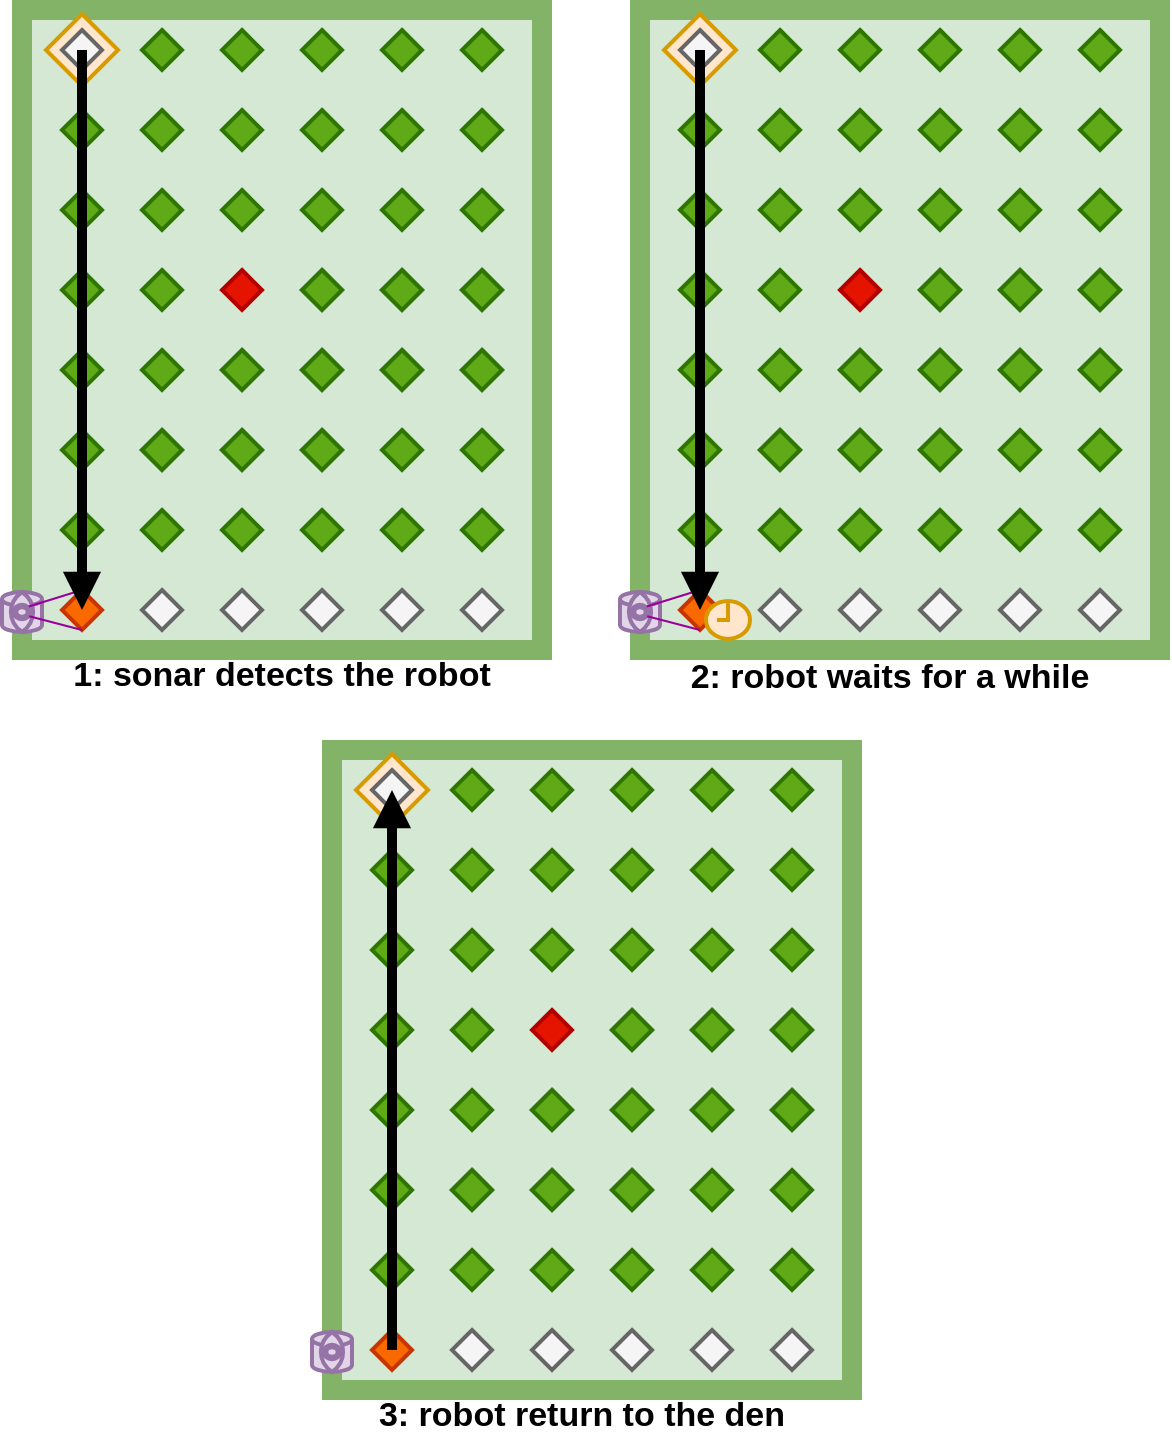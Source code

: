 <mxfile version="14.4.3" type="device"><diagram id="38rpAJSljCp4Y_t4XJB3" name="Pagina-1"><mxGraphModel dx="1420" dy="823" grid="1" gridSize="10" guides="1" tooltips="1" connect="1" arrows="1" fold="1" page="1" pageScale="1" pageWidth="827" pageHeight="1169" math="0" shadow="0"><root><mxCell id="0"/><mxCell id="1" parent="0"/><mxCell id="dRU0oKlooQQdXRO8Y2s7-1" value="" style="rounded=0;whiteSpace=wrap;html=1;strokeColor=#82b366;perimeterSpacing=0;strokeWidth=10;glass=0;shadow=0;sketch=0;fillColor=#D5E8D4;" parent="1" vertex="1"><mxGeometry x="20" y="20" width="260" height="320" as="geometry"/></mxCell><mxCell id="3X9O9wSepHIP7EfE-JKM-1" value="" style="rhombus;whiteSpace=wrap;html=1;strokeWidth=2;fillColor=#ffe6cc;strokeColor=#d79b00;" parent="1" vertex="1"><mxGeometry x="32" y="22" width="36" height="36" as="geometry"/></mxCell><mxCell id="3X9O9wSepHIP7EfE-JKM-108" value="" style="rhombus;whiteSpace=wrap;html=1;strokeWidth=2;fillColor=#f5f5f5;strokeColor=#666666;fontColor=#333333;" parent="1" vertex="1"><mxGeometry x="240" y="310" width="20" height="20" as="geometry"/></mxCell><mxCell id="3X9O9wSepHIP7EfE-JKM-107" value="" style="rhombus;whiteSpace=wrap;html=1;strokeWidth=2;fillColor=#60a917;strokeColor=#2D7600;fontColor=#ffffff;" parent="1" vertex="1"><mxGeometry x="240" y="270" width="20" height="20" as="geometry"/></mxCell><mxCell id="3X9O9wSepHIP7EfE-JKM-105" value="" style="rhombus;whiteSpace=wrap;html=1;strokeWidth=2;fillColor=#fa6800;strokeColor=#C73500;fontColor=#ffffff;" parent="1" vertex="1"><mxGeometry x="40" y="310" width="20" height="20" as="geometry"/></mxCell><mxCell id="3X9O9wSepHIP7EfE-JKM-102" value="" style="rhombus;whiteSpace=wrap;html=1;strokeWidth=2;fillColor=#60a917;strokeColor=#2D7600;fontColor=#ffffff;" parent="1" vertex="1"><mxGeometry x="40" y="270" width="20" height="20" as="geometry"/></mxCell><mxCell id="3X9O9wSepHIP7EfE-JKM-73" value="" style="rhombus;whiteSpace=wrap;html=1;strokeWidth=2;fillColor=#f5f5f5;strokeColor=#666666;fontColor=#333333;" parent="1" vertex="1"><mxGeometry x="120" y="230" width="20" height="20" as="geometry"/></mxCell><mxCell id="3X9O9wSepHIP7EfE-JKM-74" value="" style="rhombus;whiteSpace=wrap;html=1;strokeWidth=2;fillColor=#f5f5f5;strokeColor=#666666;fontColor=#333333;" parent="1" vertex="1"><mxGeometry x="160" y="230" width="20" height="20" as="geometry"/></mxCell><mxCell id="3X9O9wSepHIP7EfE-JKM-75" value="" style="rhombus;whiteSpace=wrap;html=1;strokeWidth=2;fillColor=#60a917;strokeColor=#2D7600;fontColor=#ffffff;" parent="1" vertex="1"><mxGeometry x="200" y="230" width="20" height="20" as="geometry"/></mxCell><mxCell id="3X9O9wSepHIP7EfE-JKM-76" value="" style="rhombus;whiteSpace=wrap;html=1;strokeWidth=2;fillColor=#60a917;strokeColor=#2D7600;fontColor=#ffffff;" parent="1" vertex="1"><mxGeometry x="240" y="230" width="20" height="20" as="geometry"/></mxCell><mxCell id="3X9O9wSepHIP7EfE-JKM-77" value="" style="rhombus;whiteSpace=wrap;html=1;strokeWidth=2;fillColor=#60a917;strokeColor=#2D7600;fontColor=#ffffff;" parent="1" vertex="1"><mxGeometry x="40" y="230" width="20" height="20" as="geometry"/></mxCell><mxCell id="3X9O9wSepHIP7EfE-JKM-78" value="" style="rhombus;whiteSpace=wrap;html=1;strokeWidth=2;fillColor=#f5f5f5;strokeColor=#666666;fontColor=#333333;" parent="1" vertex="1"><mxGeometry x="80" y="230" width="20" height="20" as="geometry"/></mxCell><mxCell id="3X9O9wSepHIP7EfE-JKM-66" value="" style="rhombus;whiteSpace=wrap;html=1;strokeWidth=2;fillColor=#f5f5f5;strokeColor=#666666;fontColor=#333333;" parent="1" vertex="1"><mxGeometry x="120" y="190" width="20" height="20" as="geometry"/></mxCell><mxCell id="3X9O9wSepHIP7EfE-JKM-67" value="" style="rhombus;whiteSpace=wrap;html=1;strokeWidth=2;fillColor=#f5f5f5;strokeColor=#666666;fontColor=#333333;" parent="1" vertex="1"><mxGeometry x="160" y="190" width="20" height="20" as="geometry"/></mxCell><mxCell id="3X9O9wSepHIP7EfE-JKM-68" value="" style="rhombus;whiteSpace=wrap;html=1;strokeWidth=2;fillColor=#f5f5f5;strokeColor=#666666;fontColor=#333333;" parent="1" vertex="1"><mxGeometry x="200" y="190" width="20" height="20" as="geometry"/></mxCell><mxCell id="3X9O9wSepHIP7EfE-JKM-69" value="" style="rhombus;whiteSpace=wrap;html=1;strokeWidth=2;fillColor=#f5f5f5;strokeColor=#666666;fontColor=#333333;" parent="1" vertex="1"><mxGeometry x="240" y="190" width="20" height="20" as="geometry"/></mxCell><mxCell id="3X9O9wSepHIP7EfE-JKM-70" value="" style="rhombus;whiteSpace=wrap;html=1;strokeWidth=2;fillColor=#60a917;strokeColor=#2D7600;fontColor=#ffffff;" parent="1" vertex="1"><mxGeometry x="40" y="190" width="20" height="20" as="geometry"/></mxCell><mxCell id="3X9O9wSepHIP7EfE-JKM-71" value="" style="rhombus;whiteSpace=wrap;html=1;strokeWidth=2;fillColor=#60a917;strokeColor=#2D7600;fontColor=#ffffff;" parent="1" vertex="1"><mxGeometry x="80" y="190" width="20" height="20" as="geometry"/></mxCell><mxCell id="3X9O9wSepHIP7EfE-JKM-58" value="" style="rhombus;whiteSpace=wrap;html=1;strokeWidth=2;fillColor=#e51400;strokeColor=#B20000;fontColor=#ffffff;" parent="1" vertex="1"><mxGeometry x="120" y="150" width="20" height="20" as="geometry"/></mxCell><mxCell id="3X9O9wSepHIP7EfE-JKM-59" value="" style="rhombus;whiteSpace=wrap;html=1;strokeWidth=2;fillColor=#f5f5f5;strokeColor=#666666;fontColor=#333333;" parent="1" vertex="1"><mxGeometry x="160" y="150" width="20" height="20" as="geometry"/></mxCell><mxCell id="3X9O9wSepHIP7EfE-JKM-60" value="" style="rhombus;whiteSpace=wrap;html=1;strokeWidth=2;fillColor=#f5f5f5;strokeColor=#666666;fontColor=#333333;" parent="1" vertex="1"><mxGeometry x="200" y="150" width="20" height="20" as="geometry"/></mxCell><mxCell id="3X9O9wSepHIP7EfE-JKM-61" value="" style="rhombus;whiteSpace=wrap;html=1;strokeWidth=2;fillColor=#f5f5f5;strokeColor=#666666;fontColor=#333333;" parent="1" vertex="1"><mxGeometry x="240" y="150" width="20" height="20" as="geometry"/></mxCell><mxCell id="3X9O9wSepHIP7EfE-JKM-62" value="" style="rhombus;whiteSpace=wrap;html=1;strokeWidth=2;fillColor=#60a917;strokeColor=#2D7600;fontColor=#ffffff;" parent="1" vertex="1"><mxGeometry x="40" y="150" width="20" height="20" as="geometry"/></mxCell><mxCell id="3X9O9wSepHIP7EfE-JKM-63" value="" style="rhombus;whiteSpace=wrap;html=1;strokeWidth=2;fillColor=#60a917;strokeColor=#2D7600;fontColor=#ffffff;" parent="1" vertex="1"><mxGeometry x="80" y="150" width="20" height="20" as="geometry"/></mxCell><mxCell id="3X9O9wSepHIP7EfE-JKM-51" value="" style="rhombus;whiteSpace=wrap;html=1;strokeWidth=2;fillColor=#60a917;strokeColor=#2D7600;fontColor=#ffffff;" parent="1" vertex="1"><mxGeometry x="120" y="110" width="20" height="20" as="geometry"/></mxCell><mxCell id="3X9O9wSepHIP7EfE-JKM-52" value="" style="rhombus;whiteSpace=wrap;html=1;strokeWidth=2;fillColor=#60a917;strokeColor=#2D7600;fontColor=#ffffff;" parent="1" vertex="1"><mxGeometry x="160" y="110" width="20" height="20" as="geometry"/></mxCell><mxCell id="3X9O9wSepHIP7EfE-JKM-53" value="" style="rhombus;whiteSpace=wrap;html=1;strokeWidth=2;fillColor=#60a917;strokeColor=#2D7600;fontColor=#ffffff;" parent="1" vertex="1"><mxGeometry x="200" y="110" width="20" height="20" as="geometry"/></mxCell><mxCell id="3X9O9wSepHIP7EfE-JKM-54" value="" style="rhombus;whiteSpace=wrap;html=1;strokeWidth=2;fillColor=#60a917;strokeColor=#2D7600;fontColor=#ffffff;" parent="1" vertex="1"><mxGeometry x="240" y="110" width="20" height="20" as="geometry"/></mxCell><mxCell id="3X9O9wSepHIP7EfE-JKM-55" value="" style="rhombus;whiteSpace=wrap;html=1;strokeWidth=2;fillColor=#60a917;strokeColor=#2D7600;fontColor=#ffffff;" parent="1" vertex="1"><mxGeometry x="40" y="110" width="20" height="20" as="geometry"/></mxCell><mxCell id="3X9O9wSepHIP7EfE-JKM-56" value="" style="rhombus;whiteSpace=wrap;html=1;strokeWidth=2;fillColor=#60a917;strokeColor=#2D7600;fontColor=#ffffff;" parent="1" vertex="1"><mxGeometry x="80" y="110" width="20" height="20" as="geometry"/></mxCell><mxCell id="3X9O9wSepHIP7EfE-JKM-37" value="" style="rhombus;whiteSpace=wrap;html=1;strokeWidth=2;fillColor=#60a917;strokeColor=#2D7600;fontColor=#ffffff;" parent="1" vertex="1"><mxGeometry x="120" y="30" width="20" height="20" as="geometry"/></mxCell><mxCell id="3X9O9wSepHIP7EfE-JKM-38" value="" style="rhombus;whiteSpace=wrap;html=1;strokeWidth=2;fillColor=#60a917;strokeColor=#2D7600;fontColor=#ffffff;" parent="1" vertex="1"><mxGeometry x="160" y="30" width="20" height="20" as="geometry"/></mxCell><mxCell id="3X9O9wSepHIP7EfE-JKM-39" value="" style="rhombus;whiteSpace=wrap;html=1;strokeWidth=2;fillColor=#60a917;strokeColor=#2D7600;fontColor=#ffffff;" parent="1" vertex="1"><mxGeometry x="200" y="30" width="20" height="20" as="geometry"/></mxCell><mxCell id="3X9O9wSepHIP7EfE-JKM-40" value="" style="rhombus;whiteSpace=wrap;html=1;strokeWidth=2;fillColor=#60a917;strokeColor=#2D7600;fontColor=#ffffff;" parent="1" vertex="1"><mxGeometry x="240" y="30" width="20" height="20" as="geometry"/></mxCell><mxCell id="3X9O9wSepHIP7EfE-JKM-41" value="" style="rhombus;whiteSpace=wrap;html=1;strokeWidth=2;fillColor=#f5f5f5;strokeColor=#666666;fontColor=#333333;" parent="1" vertex="1"><mxGeometry x="40" y="30" width="20" height="20" as="geometry"/></mxCell><mxCell id="3X9O9wSepHIP7EfE-JKM-42" value="" style="rhombus;whiteSpace=wrap;html=1;strokeWidth=2;fillColor=#60a917;strokeColor=#2D7600;fontColor=#ffffff;" parent="1" vertex="1"><mxGeometry x="80" y="30" width="20" height="20" as="geometry"/></mxCell><mxCell id="3X9O9wSepHIP7EfE-JKM-32" value="" style="rhombus;whiteSpace=wrap;html=1;strokeWidth=2;fillColor=#60a917;strokeColor=#2D7600;fontColor=#ffffff;" parent="1" vertex="1"><mxGeometry x="120" y="70" width="20" height="20" as="geometry"/></mxCell><mxCell id="3X9O9wSepHIP7EfE-JKM-33" value="" style="rhombus;whiteSpace=wrap;html=1;strokeWidth=2;fillColor=#60a917;strokeColor=#2D7600;fontColor=#ffffff;" parent="1" vertex="1"><mxGeometry x="160" y="70" width="20" height="20" as="geometry"/></mxCell><mxCell id="3X9O9wSepHIP7EfE-JKM-34" value="" style="rhombus;whiteSpace=wrap;html=1;strokeWidth=2;fillColor=#60a917;strokeColor=#2D7600;fontColor=#ffffff;" parent="1" vertex="1"><mxGeometry x="200" y="70" width="20" height="20" as="geometry"/></mxCell><mxCell id="3X9O9wSepHIP7EfE-JKM-35" value="" style="rhombus;whiteSpace=wrap;html=1;strokeWidth=2;fillColor=#60a917;strokeColor=#2D7600;fontColor=#ffffff;" parent="1" vertex="1"><mxGeometry x="240" y="70" width="20" height="20" as="geometry"/></mxCell><mxCell id="3X9O9wSepHIP7EfE-JKM-36" value="" style="rhombus;whiteSpace=wrap;html=1;strokeWidth=2;fillColor=#60a917;strokeColor=#2D7600;fontColor=#ffffff;" parent="1" vertex="1"><mxGeometry x="40" y="70" width="20" height="20" as="geometry"/></mxCell><mxCell id="3X9O9wSepHIP7EfE-JKM-31" value="" style="rhombus;whiteSpace=wrap;html=1;strokeWidth=2;fillColor=#60a917;strokeColor=#2D7600;fontColor=#ffffff;" parent="1" vertex="1"><mxGeometry x="80" y="70" width="20" height="20" as="geometry"/></mxCell><mxCell id="3X9O9wSepHIP7EfE-JKM-81" value="" style="rhombus;whiteSpace=wrap;html=1;strokeWidth=2;fillColor=#60a917;strokeColor=#2D7600;fontColor=#333333;" parent="1" vertex="1"><mxGeometry x="120" y="270" width="20" height="20" as="geometry"/></mxCell><mxCell id="3X9O9wSepHIP7EfE-JKM-82" value="" style="rhombus;whiteSpace=wrap;html=1;strokeWidth=2;fillColor=#60a917;strokeColor=#2D7600;fontColor=#333333;" parent="1" vertex="1"><mxGeometry x="160" y="270" width="20" height="20" as="geometry"/></mxCell><mxCell id="3X9O9wSepHIP7EfE-JKM-83" value="" style="rhombus;whiteSpace=wrap;html=1;strokeWidth=2;fillColor=#60a917;strokeColor=#2D7600;fontColor=#ffffff;" parent="1" vertex="1"><mxGeometry x="200" y="270" width="20" height="20" as="geometry"/></mxCell><mxCell id="3X9O9wSepHIP7EfE-JKM-86" value="" style="rhombus;whiteSpace=wrap;html=1;strokeWidth=2;fillColor=#60a917;strokeColor=#2D7600;fontColor=#333333;" parent="1" vertex="1"><mxGeometry x="80" y="270" width="20" height="20" as="geometry"/></mxCell><mxCell id="3X9O9wSepHIP7EfE-JKM-88" value="" style="rhombus;whiteSpace=wrap;html=1;strokeWidth=2;fillColor=#f5f5f5;strokeColor=#666666;fontColor=#333333;" parent="1" vertex="1"><mxGeometry x="120" y="310" width="20" height="20" as="geometry"/></mxCell><mxCell id="3X9O9wSepHIP7EfE-JKM-89" value="" style="rhombus;whiteSpace=wrap;html=1;strokeWidth=2;fillColor=#f5f5f5;strokeColor=#666666;fontColor=#333333;" parent="1" vertex="1"><mxGeometry x="160" y="310" width="20" height="20" as="geometry"/></mxCell><mxCell id="3X9O9wSepHIP7EfE-JKM-90" value="" style="rhombus;whiteSpace=wrap;html=1;strokeWidth=2;fillColor=#f5f5f5;strokeColor=#666666;fontColor=#333333;" parent="1" vertex="1"><mxGeometry x="200" y="310" width="20" height="20" as="geometry"/></mxCell><mxCell id="3X9O9wSepHIP7EfE-JKM-93" value="" style="rhombus;whiteSpace=wrap;html=1;strokeWidth=2;fillColor=#f5f5f5;strokeColor=#666666;fontColor=#333333;" parent="1" vertex="1"><mxGeometry x="80" y="310" width="20" height="20" as="geometry"/></mxCell><mxCell id="UCMmP2EKuZYmeu0Y-TGN-180" value="1: sonar detects the robot" style="text;html=1;strokeColor=none;fillColor=none;align=center;verticalAlign=middle;whiteSpace=wrap;rounded=0;fontStyle=1;fontSize=17;" parent="1" vertex="1"><mxGeometry x="20" y="343" width="260" height="20" as="geometry"/></mxCell><mxCell id="UCMmP2EKuZYmeu0Y-TGN-181" value="2: robot waits for a while" style="text;html=1;strokeColor=none;fillColor=none;align=center;verticalAlign=middle;whiteSpace=wrap;rounded=0;fontStyle=1;fontSize=17;" parent="1" vertex="1"><mxGeometry x="324" y="344" width="260" height="20" as="geometry"/></mxCell><mxCell id="UCMmP2EKuZYmeu0Y-TGN-182" value="3: robot return to the den" style="text;html=1;strokeColor=none;fillColor=none;align=center;verticalAlign=middle;whiteSpace=wrap;rounded=0;fontStyle=1;fontSize=17;" parent="1" vertex="1"><mxGeometry x="150" y="713" width="300" height="20" as="geometry"/></mxCell><mxCell id="9FO95I1E0k6asKKSWkQ2-3" value="" style="rhombus;whiteSpace=wrap;html=1;strokeWidth=2;fillColor=#60a917;strokeColor=#2D7600;fontColor=#ffffff;" vertex="1" parent="1"><mxGeometry x="240" y="150" width="20" height="20" as="geometry"/></mxCell><mxCell id="9FO95I1E0k6asKKSWkQ2-4" value="" style="rhombus;whiteSpace=wrap;html=1;strokeWidth=2;fillColor=#60a917;strokeColor=#2D7600;fontColor=#ffffff;" vertex="1" parent="1"><mxGeometry x="200" y="150" width="20" height="20" as="geometry"/></mxCell><mxCell id="9FO95I1E0k6asKKSWkQ2-5" value="" style="rhombus;whiteSpace=wrap;html=1;strokeWidth=2;fillColor=#60a917;strokeColor=#2D7600;fontColor=#ffffff;" vertex="1" parent="1"><mxGeometry x="160" y="150" width="20" height="20" as="geometry"/></mxCell><mxCell id="9FO95I1E0k6asKKSWkQ2-6" value="" style="rhombus;whiteSpace=wrap;html=1;strokeWidth=2;fillColor=#60a917;strokeColor=#2D7600;fontColor=#ffffff;" vertex="1" parent="1"><mxGeometry x="120" y="190" width="20" height="20" as="geometry"/></mxCell><mxCell id="9FO95I1E0k6asKKSWkQ2-7" value="" style="rhombus;whiteSpace=wrap;html=1;strokeWidth=2;fillColor=#60a917;strokeColor=#2D7600;fontColor=#ffffff;" vertex="1" parent="1"><mxGeometry x="160" y="190" width="20" height="20" as="geometry"/></mxCell><mxCell id="9FO95I1E0k6asKKSWkQ2-8" value="" style="rhombus;whiteSpace=wrap;html=1;strokeWidth=2;fillColor=#60a917;strokeColor=#2D7600;fontColor=#ffffff;" vertex="1" parent="1"><mxGeometry x="200" y="190" width="20" height="20" as="geometry"/></mxCell><mxCell id="9FO95I1E0k6asKKSWkQ2-9" value="" style="rhombus;whiteSpace=wrap;html=1;strokeWidth=2;fillColor=#60a917;strokeColor=#2D7600;fontColor=#ffffff;" vertex="1" parent="1"><mxGeometry x="240" y="190" width="20" height="20" as="geometry"/></mxCell><mxCell id="9FO95I1E0k6asKKSWkQ2-11" value="" style="rhombus;whiteSpace=wrap;html=1;strokeWidth=2;fillColor=#60a917;strokeColor=#2D7600;fontColor=#ffffff;" vertex="1" parent="1"><mxGeometry x="80" y="230" width="20" height="20" as="geometry"/></mxCell><mxCell id="9FO95I1E0k6asKKSWkQ2-12" value="" style="rhombus;whiteSpace=wrap;html=1;strokeWidth=2;fillColor=#60a917;strokeColor=#2D7600;fontColor=#ffffff;" vertex="1" parent="1"><mxGeometry x="120" y="230" width="20" height="20" as="geometry"/></mxCell><mxCell id="9FO95I1E0k6asKKSWkQ2-13" value="" style="rhombus;whiteSpace=wrap;html=1;strokeWidth=2;fillColor=#60a917;strokeColor=#2D7600;fontColor=#ffffff;" vertex="1" parent="1"><mxGeometry x="160" y="230" width="20" height="20" as="geometry"/></mxCell><mxCell id="9FO95I1E0k6asKKSWkQ2-16" value="" style="shape=cylinder3;whiteSpace=wrap;html=1;boundedLbl=1;backgroundOutline=1;size=3.483;strokeWidth=2;fillColor=#e1d5e7;strokeColor=#9673a6;" vertex="1" parent="1"><mxGeometry x="10" y="311" width="20" height="20" as="geometry"/></mxCell><mxCell id="9FO95I1E0k6asKKSWkQ2-17" value="" style="html=1;verticalLabelPosition=bottom;align=center;labelBackgroundColor=#ffffff;verticalAlign=top;strokeWidth=2;strokeColor=#9673a6;shadow=0;dashed=0;shape=mxgraph.ios7.icons.eye;fillColor=#e1d5e7;rotation=90;" vertex="1" parent="1"><mxGeometry x="10" y="315.45" width="20" height="11.1" as="geometry"/></mxCell><mxCell id="9FO95I1E0k6asKKSWkQ2-19" value="" style="endArrow=none;html=1;exitX=0.607;exitY=0.173;exitDx=0;exitDy=0;exitPerimeter=0;entryX=0.5;entryY=1;entryDx=0;entryDy=0;strokeColor=#990099;" edge="1" parent="1" source="9FO95I1E0k6asKKSWkQ2-17" target="3X9O9wSepHIP7EfE-JKM-105"><mxGeometry width="50" height="50" relative="1" as="geometry"><mxPoint x="33.397" y="328.26" as="sourcePoint"/><mxPoint x="60.0" y="320" as="targetPoint"/></mxGeometry></mxCell><mxCell id="9FO95I1E0k6asKKSWkQ2-18" value="" style="endArrow=none;html=1;exitX=0.363;exitY=0.194;exitDx=0;exitDy=0;exitPerimeter=0;strokeColor=#990099;" edge="1" parent="1" source="9FO95I1E0k6asKKSWkQ2-17"><mxGeometry width="50" height="50" relative="1" as="geometry"><mxPoint x="10" y="350" as="sourcePoint"/><mxPoint x="50" y="310" as="targetPoint"/></mxGeometry></mxCell><mxCell id="3X9O9wSepHIP7EfE-JKM-15" value="" style="endArrow=block;html=1;strokeWidth=5;endFill=1;entryX=0.5;entryY=0.5;entryDx=0;entryDy=0;entryPerimeter=0;" parent="1" edge="1" target="3X9O9wSepHIP7EfE-JKM-105"><mxGeometry width="50" height="50" relative="1" as="geometry"><mxPoint x="50" y="40" as="sourcePoint"/><mxPoint x="50" y="160" as="targetPoint"/></mxGeometry></mxCell><mxCell id="9FO95I1E0k6asKKSWkQ2-21" value="" style="rounded=0;whiteSpace=wrap;html=1;strokeColor=#82b366;perimeterSpacing=0;strokeWidth=10;glass=0;shadow=0;sketch=0;fillColor=#D5E8D4;" vertex="1" parent="1"><mxGeometry x="329" y="20" width="260" height="320" as="geometry"/></mxCell><mxCell id="9FO95I1E0k6asKKSWkQ2-22" value="" style="rhombus;whiteSpace=wrap;html=1;strokeWidth=2;fillColor=#ffe6cc;strokeColor=#d79b00;" vertex="1" parent="1"><mxGeometry x="341" y="22" width="36" height="36" as="geometry"/></mxCell><mxCell id="9FO95I1E0k6asKKSWkQ2-23" value="" style="rhombus;whiteSpace=wrap;html=1;strokeWidth=2;fillColor=#f5f5f5;strokeColor=#666666;fontColor=#333333;" vertex="1" parent="1"><mxGeometry x="549" y="310" width="20" height="20" as="geometry"/></mxCell><mxCell id="9FO95I1E0k6asKKSWkQ2-24" value="" style="rhombus;whiteSpace=wrap;html=1;strokeWidth=2;fillColor=#60a917;strokeColor=#2D7600;fontColor=#ffffff;" vertex="1" parent="1"><mxGeometry x="549" y="270" width="20" height="20" as="geometry"/></mxCell><mxCell id="9FO95I1E0k6asKKSWkQ2-25" value="" style="rhombus;whiteSpace=wrap;html=1;strokeWidth=2;fillColor=#fa6800;strokeColor=#C73500;fontColor=#ffffff;" vertex="1" parent="1"><mxGeometry x="349" y="310" width="20" height="20" as="geometry"/></mxCell><mxCell id="9FO95I1E0k6asKKSWkQ2-26" value="" style="rhombus;whiteSpace=wrap;html=1;strokeWidth=2;fillColor=#60a917;strokeColor=#2D7600;fontColor=#ffffff;" vertex="1" parent="1"><mxGeometry x="349" y="270" width="20" height="20" as="geometry"/></mxCell><mxCell id="9FO95I1E0k6asKKSWkQ2-27" value="" style="rhombus;whiteSpace=wrap;html=1;strokeWidth=2;fillColor=#f5f5f5;strokeColor=#666666;fontColor=#333333;" vertex="1" parent="1"><mxGeometry x="429" y="230" width="20" height="20" as="geometry"/></mxCell><mxCell id="9FO95I1E0k6asKKSWkQ2-28" value="" style="rhombus;whiteSpace=wrap;html=1;strokeWidth=2;fillColor=#f5f5f5;strokeColor=#666666;fontColor=#333333;" vertex="1" parent="1"><mxGeometry x="469" y="230" width="20" height="20" as="geometry"/></mxCell><mxCell id="9FO95I1E0k6asKKSWkQ2-29" value="" style="rhombus;whiteSpace=wrap;html=1;strokeWidth=2;fillColor=#60a917;strokeColor=#2D7600;fontColor=#ffffff;" vertex="1" parent="1"><mxGeometry x="509" y="230" width="20" height="20" as="geometry"/></mxCell><mxCell id="9FO95I1E0k6asKKSWkQ2-30" value="" style="rhombus;whiteSpace=wrap;html=1;strokeWidth=2;fillColor=#60a917;strokeColor=#2D7600;fontColor=#ffffff;" vertex="1" parent="1"><mxGeometry x="549" y="230" width="20" height="20" as="geometry"/></mxCell><mxCell id="9FO95I1E0k6asKKSWkQ2-31" value="" style="rhombus;whiteSpace=wrap;html=1;strokeWidth=2;fillColor=#60a917;strokeColor=#2D7600;fontColor=#ffffff;" vertex="1" parent="1"><mxGeometry x="349" y="230" width="20" height="20" as="geometry"/></mxCell><mxCell id="9FO95I1E0k6asKKSWkQ2-32" value="" style="rhombus;whiteSpace=wrap;html=1;strokeWidth=2;fillColor=#f5f5f5;strokeColor=#666666;fontColor=#333333;" vertex="1" parent="1"><mxGeometry x="389" y="230" width="20" height="20" as="geometry"/></mxCell><mxCell id="9FO95I1E0k6asKKSWkQ2-33" value="" style="rhombus;whiteSpace=wrap;html=1;strokeWidth=2;fillColor=#f5f5f5;strokeColor=#666666;fontColor=#333333;" vertex="1" parent="1"><mxGeometry x="429" y="190" width="20" height="20" as="geometry"/></mxCell><mxCell id="9FO95I1E0k6asKKSWkQ2-34" value="" style="rhombus;whiteSpace=wrap;html=1;strokeWidth=2;fillColor=#f5f5f5;strokeColor=#666666;fontColor=#333333;" vertex="1" parent="1"><mxGeometry x="469" y="190" width="20" height="20" as="geometry"/></mxCell><mxCell id="9FO95I1E0k6asKKSWkQ2-35" value="" style="rhombus;whiteSpace=wrap;html=1;strokeWidth=2;fillColor=#f5f5f5;strokeColor=#666666;fontColor=#333333;" vertex="1" parent="1"><mxGeometry x="509" y="190" width="20" height="20" as="geometry"/></mxCell><mxCell id="9FO95I1E0k6asKKSWkQ2-36" value="" style="rhombus;whiteSpace=wrap;html=1;strokeWidth=2;fillColor=#f5f5f5;strokeColor=#666666;fontColor=#333333;" vertex="1" parent="1"><mxGeometry x="549" y="190" width="20" height="20" as="geometry"/></mxCell><mxCell id="9FO95I1E0k6asKKSWkQ2-37" value="" style="rhombus;whiteSpace=wrap;html=1;strokeWidth=2;fillColor=#60a917;strokeColor=#2D7600;fontColor=#ffffff;" vertex="1" parent="1"><mxGeometry x="349" y="190" width="20" height="20" as="geometry"/></mxCell><mxCell id="9FO95I1E0k6asKKSWkQ2-38" value="" style="rhombus;whiteSpace=wrap;html=1;strokeWidth=2;fillColor=#60a917;strokeColor=#2D7600;fontColor=#ffffff;" vertex="1" parent="1"><mxGeometry x="389" y="190" width="20" height="20" as="geometry"/></mxCell><mxCell id="9FO95I1E0k6asKKSWkQ2-39" value="" style="rhombus;whiteSpace=wrap;html=1;strokeWidth=2;fillColor=#e51400;strokeColor=#B20000;fontColor=#ffffff;" vertex="1" parent="1"><mxGeometry x="429" y="150" width="20" height="20" as="geometry"/></mxCell><mxCell id="9FO95I1E0k6asKKSWkQ2-40" value="" style="rhombus;whiteSpace=wrap;html=1;strokeWidth=2;fillColor=#f5f5f5;strokeColor=#666666;fontColor=#333333;" vertex="1" parent="1"><mxGeometry x="469" y="150" width="20" height="20" as="geometry"/></mxCell><mxCell id="9FO95I1E0k6asKKSWkQ2-41" value="" style="rhombus;whiteSpace=wrap;html=1;strokeWidth=2;fillColor=#f5f5f5;strokeColor=#666666;fontColor=#333333;" vertex="1" parent="1"><mxGeometry x="509" y="150" width="20" height="20" as="geometry"/></mxCell><mxCell id="9FO95I1E0k6asKKSWkQ2-42" value="" style="rhombus;whiteSpace=wrap;html=1;strokeWidth=2;fillColor=#f5f5f5;strokeColor=#666666;fontColor=#333333;" vertex="1" parent="1"><mxGeometry x="549" y="150" width="20" height="20" as="geometry"/></mxCell><mxCell id="9FO95I1E0k6asKKSWkQ2-43" value="" style="rhombus;whiteSpace=wrap;html=1;strokeWidth=2;fillColor=#60a917;strokeColor=#2D7600;fontColor=#ffffff;" vertex="1" parent="1"><mxGeometry x="349" y="150" width="20" height="20" as="geometry"/></mxCell><mxCell id="9FO95I1E0k6asKKSWkQ2-44" value="" style="rhombus;whiteSpace=wrap;html=1;strokeWidth=2;fillColor=#60a917;strokeColor=#2D7600;fontColor=#ffffff;" vertex="1" parent="1"><mxGeometry x="389" y="150" width="20" height="20" as="geometry"/></mxCell><mxCell id="9FO95I1E0k6asKKSWkQ2-45" value="" style="rhombus;whiteSpace=wrap;html=1;strokeWidth=2;fillColor=#60a917;strokeColor=#2D7600;fontColor=#ffffff;" vertex="1" parent="1"><mxGeometry x="429" y="110" width="20" height="20" as="geometry"/></mxCell><mxCell id="9FO95I1E0k6asKKSWkQ2-46" value="" style="rhombus;whiteSpace=wrap;html=1;strokeWidth=2;fillColor=#60a917;strokeColor=#2D7600;fontColor=#ffffff;" vertex="1" parent="1"><mxGeometry x="469" y="110" width="20" height="20" as="geometry"/></mxCell><mxCell id="9FO95I1E0k6asKKSWkQ2-47" value="" style="rhombus;whiteSpace=wrap;html=1;strokeWidth=2;fillColor=#60a917;strokeColor=#2D7600;fontColor=#ffffff;" vertex="1" parent="1"><mxGeometry x="509" y="110" width="20" height="20" as="geometry"/></mxCell><mxCell id="9FO95I1E0k6asKKSWkQ2-48" value="" style="rhombus;whiteSpace=wrap;html=1;strokeWidth=2;fillColor=#60a917;strokeColor=#2D7600;fontColor=#ffffff;" vertex="1" parent="1"><mxGeometry x="549" y="110" width="20" height="20" as="geometry"/></mxCell><mxCell id="9FO95I1E0k6asKKSWkQ2-49" value="" style="rhombus;whiteSpace=wrap;html=1;strokeWidth=2;fillColor=#60a917;strokeColor=#2D7600;fontColor=#ffffff;" vertex="1" parent="1"><mxGeometry x="349" y="110" width="20" height="20" as="geometry"/></mxCell><mxCell id="9FO95I1E0k6asKKSWkQ2-50" value="" style="rhombus;whiteSpace=wrap;html=1;strokeWidth=2;fillColor=#60a917;strokeColor=#2D7600;fontColor=#ffffff;" vertex="1" parent="1"><mxGeometry x="389" y="110" width="20" height="20" as="geometry"/></mxCell><mxCell id="9FO95I1E0k6asKKSWkQ2-51" value="" style="rhombus;whiteSpace=wrap;html=1;strokeWidth=2;fillColor=#60a917;strokeColor=#2D7600;fontColor=#ffffff;" vertex="1" parent="1"><mxGeometry x="429" y="30" width="20" height="20" as="geometry"/></mxCell><mxCell id="9FO95I1E0k6asKKSWkQ2-52" value="" style="rhombus;whiteSpace=wrap;html=1;strokeWidth=2;fillColor=#60a917;strokeColor=#2D7600;fontColor=#ffffff;" vertex="1" parent="1"><mxGeometry x="469" y="30" width="20" height="20" as="geometry"/></mxCell><mxCell id="9FO95I1E0k6asKKSWkQ2-53" value="" style="rhombus;whiteSpace=wrap;html=1;strokeWidth=2;fillColor=#60a917;strokeColor=#2D7600;fontColor=#ffffff;" vertex="1" parent="1"><mxGeometry x="509" y="30" width="20" height="20" as="geometry"/></mxCell><mxCell id="9FO95I1E0k6asKKSWkQ2-54" value="" style="rhombus;whiteSpace=wrap;html=1;strokeWidth=2;fillColor=#60a917;strokeColor=#2D7600;fontColor=#ffffff;" vertex="1" parent="1"><mxGeometry x="549" y="30" width="20" height="20" as="geometry"/></mxCell><mxCell id="9FO95I1E0k6asKKSWkQ2-55" value="" style="rhombus;whiteSpace=wrap;html=1;strokeWidth=2;fillColor=#f5f5f5;strokeColor=#666666;fontColor=#333333;" vertex="1" parent="1"><mxGeometry x="349" y="30" width="20" height="20" as="geometry"/></mxCell><mxCell id="9FO95I1E0k6asKKSWkQ2-56" value="" style="rhombus;whiteSpace=wrap;html=1;strokeWidth=2;fillColor=#60a917;strokeColor=#2D7600;fontColor=#ffffff;" vertex="1" parent="1"><mxGeometry x="389" y="30" width="20" height="20" as="geometry"/></mxCell><mxCell id="9FO95I1E0k6asKKSWkQ2-57" value="" style="rhombus;whiteSpace=wrap;html=1;strokeWidth=2;fillColor=#60a917;strokeColor=#2D7600;fontColor=#ffffff;" vertex="1" parent="1"><mxGeometry x="429" y="70" width="20" height="20" as="geometry"/></mxCell><mxCell id="9FO95I1E0k6asKKSWkQ2-58" value="" style="rhombus;whiteSpace=wrap;html=1;strokeWidth=2;fillColor=#60a917;strokeColor=#2D7600;fontColor=#ffffff;" vertex="1" parent="1"><mxGeometry x="469" y="70" width="20" height="20" as="geometry"/></mxCell><mxCell id="9FO95I1E0k6asKKSWkQ2-59" value="" style="rhombus;whiteSpace=wrap;html=1;strokeWidth=2;fillColor=#60a917;strokeColor=#2D7600;fontColor=#ffffff;" vertex="1" parent="1"><mxGeometry x="509" y="70" width="20" height="20" as="geometry"/></mxCell><mxCell id="9FO95I1E0k6asKKSWkQ2-60" value="" style="rhombus;whiteSpace=wrap;html=1;strokeWidth=2;fillColor=#60a917;strokeColor=#2D7600;fontColor=#ffffff;" vertex="1" parent="1"><mxGeometry x="549" y="70" width="20" height="20" as="geometry"/></mxCell><mxCell id="9FO95I1E0k6asKKSWkQ2-61" value="" style="rhombus;whiteSpace=wrap;html=1;strokeWidth=2;fillColor=#60a917;strokeColor=#2D7600;fontColor=#ffffff;" vertex="1" parent="1"><mxGeometry x="349" y="70" width="20" height="20" as="geometry"/></mxCell><mxCell id="9FO95I1E0k6asKKSWkQ2-62" value="" style="rhombus;whiteSpace=wrap;html=1;strokeWidth=2;fillColor=#60a917;strokeColor=#2D7600;fontColor=#ffffff;" vertex="1" parent="1"><mxGeometry x="389" y="70" width="20" height="20" as="geometry"/></mxCell><mxCell id="9FO95I1E0k6asKKSWkQ2-63" value="" style="rhombus;whiteSpace=wrap;html=1;strokeWidth=2;fillColor=#60a917;strokeColor=#2D7600;fontColor=#333333;" vertex="1" parent="1"><mxGeometry x="429" y="270" width="20" height="20" as="geometry"/></mxCell><mxCell id="9FO95I1E0k6asKKSWkQ2-64" value="" style="rhombus;whiteSpace=wrap;html=1;strokeWidth=2;fillColor=#60a917;strokeColor=#2D7600;fontColor=#333333;" vertex="1" parent="1"><mxGeometry x="469" y="270" width="20" height="20" as="geometry"/></mxCell><mxCell id="9FO95I1E0k6asKKSWkQ2-65" value="" style="rhombus;whiteSpace=wrap;html=1;strokeWidth=2;fillColor=#60a917;strokeColor=#2D7600;fontColor=#ffffff;" vertex="1" parent="1"><mxGeometry x="509" y="270" width="20" height="20" as="geometry"/></mxCell><mxCell id="9FO95I1E0k6asKKSWkQ2-66" value="" style="rhombus;whiteSpace=wrap;html=1;strokeWidth=2;fillColor=#60a917;strokeColor=#2D7600;fontColor=#333333;" vertex="1" parent="1"><mxGeometry x="389" y="270" width="20" height="20" as="geometry"/></mxCell><mxCell id="9FO95I1E0k6asKKSWkQ2-67" value="" style="rhombus;whiteSpace=wrap;html=1;strokeWidth=2;fillColor=#f5f5f5;strokeColor=#666666;fontColor=#333333;" vertex="1" parent="1"><mxGeometry x="429" y="310" width="20" height="20" as="geometry"/></mxCell><mxCell id="9FO95I1E0k6asKKSWkQ2-68" value="" style="rhombus;whiteSpace=wrap;html=1;strokeWidth=2;fillColor=#f5f5f5;strokeColor=#666666;fontColor=#333333;" vertex="1" parent="1"><mxGeometry x="469" y="310" width="20" height="20" as="geometry"/></mxCell><mxCell id="9FO95I1E0k6asKKSWkQ2-69" value="" style="rhombus;whiteSpace=wrap;html=1;strokeWidth=2;fillColor=#f5f5f5;strokeColor=#666666;fontColor=#333333;" vertex="1" parent="1"><mxGeometry x="509" y="310" width="20" height="20" as="geometry"/></mxCell><mxCell id="9FO95I1E0k6asKKSWkQ2-70" value="" style="rhombus;whiteSpace=wrap;html=1;strokeWidth=2;fillColor=#f5f5f5;strokeColor=#666666;fontColor=#333333;" vertex="1" parent="1"><mxGeometry x="389" y="310" width="20" height="20" as="geometry"/></mxCell><mxCell id="9FO95I1E0k6asKKSWkQ2-71" value="" style="rhombus;whiteSpace=wrap;html=1;strokeWidth=2;fillColor=#60a917;strokeColor=#2D7600;fontColor=#ffffff;" vertex="1" parent="1"><mxGeometry x="549" y="150" width="20" height="20" as="geometry"/></mxCell><mxCell id="9FO95I1E0k6asKKSWkQ2-72" value="" style="rhombus;whiteSpace=wrap;html=1;strokeWidth=2;fillColor=#60a917;strokeColor=#2D7600;fontColor=#ffffff;" vertex="1" parent="1"><mxGeometry x="509" y="150" width="20" height="20" as="geometry"/></mxCell><mxCell id="9FO95I1E0k6asKKSWkQ2-73" value="" style="rhombus;whiteSpace=wrap;html=1;strokeWidth=2;fillColor=#60a917;strokeColor=#2D7600;fontColor=#ffffff;" vertex="1" parent="1"><mxGeometry x="469" y="150" width="20" height="20" as="geometry"/></mxCell><mxCell id="9FO95I1E0k6asKKSWkQ2-74" value="" style="rhombus;whiteSpace=wrap;html=1;strokeWidth=2;fillColor=#60a917;strokeColor=#2D7600;fontColor=#ffffff;" vertex="1" parent="1"><mxGeometry x="429" y="190" width="20" height="20" as="geometry"/></mxCell><mxCell id="9FO95I1E0k6asKKSWkQ2-75" value="" style="rhombus;whiteSpace=wrap;html=1;strokeWidth=2;fillColor=#60a917;strokeColor=#2D7600;fontColor=#ffffff;" vertex="1" parent="1"><mxGeometry x="469" y="190" width="20" height="20" as="geometry"/></mxCell><mxCell id="9FO95I1E0k6asKKSWkQ2-76" value="" style="rhombus;whiteSpace=wrap;html=1;strokeWidth=2;fillColor=#60a917;strokeColor=#2D7600;fontColor=#ffffff;" vertex="1" parent="1"><mxGeometry x="509" y="190" width="20" height="20" as="geometry"/></mxCell><mxCell id="9FO95I1E0k6asKKSWkQ2-77" value="" style="rhombus;whiteSpace=wrap;html=1;strokeWidth=2;fillColor=#60a917;strokeColor=#2D7600;fontColor=#ffffff;" vertex="1" parent="1"><mxGeometry x="549" y="190" width="20" height="20" as="geometry"/></mxCell><mxCell id="9FO95I1E0k6asKKSWkQ2-78" value="" style="rhombus;whiteSpace=wrap;html=1;strokeWidth=2;fillColor=#60a917;strokeColor=#2D7600;fontColor=#ffffff;" vertex="1" parent="1"><mxGeometry x="389" y="230" width="20" height="20" as="geometry"/></mxCell><mxCell id="9FO95I1E0k6asKKSWkQ2-79" value="" style="rhombus;whiteSpace=wrap;html=1;strokeWidth=2;fillColor=#60a917;strokeColor=#2D7600;fontColor=#ffffff;" vertex="1" parent="1"><mxGeometry x="429" y="230" width="20" height="20" as="geometry"/></mxCell><mxCell id="9FO95I1E0k6asKKSWkQ2-80" value="" style="rhombus;whiteSpace=wrap;html=1;strokeWidth=2;fillColor=#60a917;strokeColor=#2D7600;fontColor=#ffffff;" vertex="1" parent="1"><mxGeometry x="469" y="230" width="20" height="20" as="geometry"/></mxCell><mxCell id="9FO95I1E0k6asKKSWkQ2-81" value="" style="shape=cylinder3;whiteSpace=wrap;html=1;boundedLbl=1;backgroundOutline=1;size=3.483;strokeWidth=2;fillColor=#e1d5e7;strokeColor=#9673a6;" vertex="1" parent="1"><mxGeometry x="319" y="311" width="20" height="20" as="geometry"/></mxCell><mxCell id="9FO95I1E0k6asKKSWkQ2-82" value="" style="html=1;verticalLabelPosition=bottom;align=center;labelBackgroundColor=#ffffff;verticalAlign=top;strokeWidth=2;strokeColor=#9673a6;shadow=0;dashed=0;shape=mxgraph.ios7.icons.eye;fillColor=#e1d5e7;rotation=90;" vertex="1" parent="1"><mxGeometry x="319" y="315.45" width="20" height="11.1" as="geometry"/></mxCell><mxCell id="9FO95I1E0k6asKKSWkQ2-83" value="" style="endArrow=none;html=1;exitX=0.607;exitY=0.173;exitDx=0;exitDy=0;exitPerimeter=0;entryX=0.5;entryY=1;entryDx=0;entryDy=0;strokeColor=#990099;" edge="1" parent="1" source="9FO95I1E0k6asKKSWkQ2-82" target="9FO95I1E0k6asKKSWkQ2-25"><mxGeometry width="50" height="50" relative="1" as="geometry"><mxPoint x="342.397" y="328.26" as="sourcePoint"/><mxPoint x="369" y="320" as="targetPoint"/></mxGeometry></mxCell><mxCell id="9FO95I1E0k6asKKSWkQ2-84" value="" style="endArrow=none;html=1;exitX=0.363;exitY=0.194;exitDx=0;exitDy=0;exitPerimeter=0;strokeColor=#990099;" edge="1" parent="1" source="9FO95I1E0k6asKKSWkQ2-82"><mxGeometry width="50" height="50" relative="1" as="geometry"><mxPoint x="319" y="350" as="sourcePoint"/><mxPoint x="359" y="310" as="targetPoint"/></mxGeometry></mxCell><mxCell id="9FO95I1E0k6asKKSWkQ2-85" value="" style="endArrow=block;html=1;strokeWidth=5;endFill=1;entryX=0.5;entryY=0.5;entryDx=0;entryDy=0;entryPerimeter=0;" edge="1" parent="1" target="9FO95I1E0k6asKKSWkQ2-25"><mxGeometry width="50" height="50" relative="1" as="geometry"><mxPoint x="359" y="40" as="sourcePoint"/><mxPoint x="359" y="160" as="targetPoint"/></mxGeometry></mxCell><mxCell id="9FO95I1E0k6asKKSWkQ2-15" value="" style="html=1;verticalLabelPosition=bottom;align=center;labelBackgroundColor=#ffffff;verticalAlign=top;strokeWidth=2;strokeColor=#d79b00;shadow=0;dashed=0;shape=mxgraph.ios7.icons.clock;fillColor=#ffe6cc;" vertex="1" parent="1"><mxGeometry x="362" y="315.45" width="22" height="19" as="geometry"/></mxCell><mxCell id="9FO95I1E0k6asKKSWkQ2-86" value="" style="rounded=0;whiteSpace=wrap;html=1;strokeColor=#82b366;perimeterSpacing=0;strokeWidth=10;glass=0;shadow=0;sketch=0;fillColor=#D5E8D4;" vertex="1" parent="1"><mxGeometry x="175" y="390" width="260" height="320" as="geometry"/></mxCell><mxCell id="9FO95I1E0k6asKKSWkQ2-87" value="" style="rhombus;whiteSpace=wrap;html=1;strokeWidth=2;fillColor=#ffe6cc;strokeColor=#d79b00;" vertex="1" parent="1"><mxGeometry x="187" y="392" width="36" height="36" as="geometry"/></mxCell><mxCell id="9FO95I1E0k6asKKSWkQ2-88" value="" style="rhombus;whiteSpace=wrap;html=1;strokeWidth=2;fillColor=#f5f5f5;strokeColor=#666666;fontColor=#333333;" vertex="1" parent="1"><mxGeometry x="395" y="680" width="20" height="20" as="geometry"/></mxCell><mxCell id="9FO95I1E0k6asKKSWkQ2-89" value="" style="rhombus;whiteSpace=wrap;html=1;strokeWidth=2;fillColor=#60a917;strokeColor=#2D7600;fontColor=#ffffff;" vertex="1" parent="1"><mxGeometry x="395" y="640" width="20" height="20" as="geometry"/></mxCell><mxCell id="9FO95I1E0k6asKKSWkQ2-90" value="" style="rhombus;whiteSpace=wrap;html=1;strokeWidth=2;fillColor=#fa6800;strokeColor=#C73500;fontColor=#ffffff;" vertex="1" parent="1"><mxGeometry x="195" y="680" width="20" height="20" as="geometry"/></mxCell><mxCell id="9FO95I1E0k6asKKSWkQ2-91" value="" style="rhombus;whiteSpace=wrap;html=1;strokeWidth=2;fillColor=#60a917;strokeColor=#2D7600;fontColor=#ffffff;" vertex="1" parent="1"><mxGeometry x="195" y="640" width="20" height="20" as="geometry"/></mxCell><mxCell id="9FO95I1E0k6asKKSWkQ2-92" value="" style="rhombus;whiteSpace=wrap;html=1;strokeWidth=2;fillColor=#f5f5f5;strokeColor=#666666;fontColor=#333333;" vertex="1" parent="1"><mxGeometry x="275" y="600" width="20" height="20" as="geometry"/></mxCell><mxCell id="9FO95I1E0k6asKKSWkQ2-93" value="" style="rhombus;whiteSpace=wrap;html=1;strokeWidth=2;fillColor=#f5f5f5;strokeColor=#666666;fontColor=#333333;" vertex="1" parent="1"><mxGeometry x="315" y="600" width="20" height="20" as="geometry"/></mxCell><mxCell id="9FO95I1E0k6asKKSWkQ2-94" value="" style="rhombus;whiteSpace=wrap;html=1;strokeWidth=2;fillColor=#60a917;strokeColor=#2D7600;fontColor=#ffffff;" vertex="1" parent="1"><mxGeometry x="355" y="600" width="20" height="20" as="geometry"/></mxCell><mxCell id="9FO95I1E0k6asKKSWkQ2-95" value="" style="rhombus;whiteSpace=wrap;html=1;strokeWidth=2;fillColor=#60a917;strokeColor=#2D7600;fontColor=#ffffff;" vertex="1" parent="1"><mxGeometry x="395" y="600" width="20" height="20" as="geometry"/></mxCell><mxCell id="9FO95I1E0k6asKKSWkQ2-96" value="" style="rhombus;whiteSpace=wrap;html=1;strokeWidth=2;fillColor=#60a917;strokeColor=#2D7600;fontColor=#ffffff;" vertex="1" parent="1"><mxGeometry x="195" y="600" width="20" height="20" as="geometry"/></mxCell><mxCell id="9FO95I1E0k6asKKSWkQ2-97" value="" style="rhombus;whiteSpace=wrap;html=1;strokeWidth=2;fillColor=#f5f5f5;strokeColor=#666666;fontColor=#333333;" vertex="1" parent="1"><mxGeometry x="235" y="600" width="20" height="20" as="geometry"/></mxCell><mxCell id="9FO95I1E0k6asKKSWkQ2-98" value="" style="rhombus;whiteSpace=wrap;html=1;strokeWidth=2;fillColor=#f5f5f5;strokeColor=#666666;fontColor=#333333;" vertex="1" parent="1"><mxGeometry x="275" y="560" width="20" height="20" as="geometry"/></mxCell><mxCell id="9FO95I1E0k6asKKSWkQ2-99" value="" style="rhombus;whiteSpace=wrap;html=1;strokeWidth=2;fillColor=#f5f5f5;strokeColor=#666666;fontColor=#333333;" vertex="1" parent="1"><mxGeometry x="315" y="560" width="20" height="20" as="geometry"/></mxCell><mxCell id="9FO95I1E0k6asKKSWkQ2-100" value="" style="rhombus;whiteSpace=wrap;html=1;strokeWidth=2;fillColor=#f5f5f5;strokeColor=#666666;fontColor=#333333;" vertex="1" parent="1"><mxGeometry x="355" y="560" width="20" height="20" as="geometry"/></mxCell><mxCell id="9FO95I1E0k6asKKSWkQ2-101" value="" style="rhombus;whiteSpace=wrap;html=1;strokeWidth=2;fillColor=#f5f5f5;strokeColor=#666666;fontColor=#333333;" vertex="1" parent="1"><mxGeometry x="395" y="560" width="20" height="20" as="geometry"/></mxCell><mxCell id="9FO95I1E0k6asKKSWkQ2-102" value="" style="rhombus;whiteSpace=wrap;html=1;strokeWidth=2;fillColor=#60a917;strokeColor=#2D7600;fontColor=#ffffff;" vertex="1" parent="1"><mxGeometry x="195" y="560" width="20" height="20" as="geometry"/></mxCell><mxCell id="9FO95I1E0k6asKKSWkQ2-103" value="" style="rhombus;whiteSpace=wrap;html=1;strokeWidth=2;fillColor=#60a917;strokeColor=#2D7600;fontColor=#ffffff;" vertex="1" parent="1"><mxGeometry x="235" y="560" width="20" height="20" as="geometry"/></mxCell><mxCell id="9FO95I1E0k6asKKSWkQ2-104" value="" style="rhombus;whiteSpace=wrap;html=1;strokeWidth=2;fillColor=#e51400;strokeColor=#B20000;fontColor=#ffffff;" vertex="1" parent="1"><mxGeometry x="275" y="520" width="20" height="20" as="geometry"/></mxCell><mxCell id="9FO95I1E0k6asKKSWkQ2-105" value="" style="rhombus;whiteSpace=wrap;html=1;strokeWidth=2;fillColor=#f5f5f5;strokeColor=#666666;fontColor=#333333;" vertex="1" parent="1"><mxGeometry x="315" y="520" width="20" height="20" as="geometry"/></mxCell><mxCell id="9FO95I1E0k6asKKSWkQ2-106" value="" style="rhombus;whiteSpace=wrap;html=1;strokeWidth=2;fillColor=#f5f5f5;strokeColor=#666666;fontColor=#333333;" vertex="1" parent="1"><mxGeometry x="355" y="520" width="20" height="20" as="geometry"/></mxCell><mxCell id="9FO95I1E0k6asKKSWkQ2-107" value="" style="rhombus;whiteSpace=wrap;html=1;strokeWidth=2;fillColor=#f5f5f5;strokeColor=#666666;fontColor=#333333;" vertex="1" parent="1"><mxGeometry x="395" y="520" width="20" height="20" as="geometry"/></mxCell><mxCell id="9FO95I1E0k6asKKSWkQ2-108" value="" style="rhombus;whiteSpace=wrap;html=1;strokeWidth=2;fillColor=#60a917;strokeColor=#2D7600;fontColor=#ffffff;" vertex="1" parent="1"><mxGeometry x="195" y="520" width="20" height="20" as="geometry"/></mxCell><mxCell id="9FO95I1E0k6asKKSWkQ2-109" value="" style="rhombus;whiteSpace=wrap;html=1;strokeWidth=2;fillColor=#60a917;strokeColor=#2D7600;fontColor=#ffffff;" vertex="1" parent="1"><mxGeometry x="235" y="520" width="20" height="20" as="geometry"/></mxCell><mxCell id="9FO95I1E0k6asKKSWkQ2-110" value="" style="rhombus;whiteSpace=wrap;html=1;strokeWidth=2;fillColor=#60a917;strokeColor=#2D7600;fontColor=#ffffff;" vertex="1" parent="1"><mxGeometry x="275" y="480" width="20" height="20" as="geometry"/></mxCell><mxCell id="9FO95I1E0k6asKKSWkQ2-111" value="" style="rhombus;whiteSpace=wrap;html=1;strokeWidth=2;fillColor=#60a917;strokeColor=#2D7600;fontColor=#ffffff;" vertex="1" parent="1"><mxGeometry x="315" y="480" width="20" height="20" as="geometry"/></mxCell><mxCell id="9FO95I1E0k6asKKSWkQ2-112" value="" style="rhombus;whiteSpace=wrap;html=1;strokeWidth=2;fillColor=#60a917;strokeColor=#2D7600;fontColor=#ffffff;" vertex="1" parent="1"><mxGeometry x="355" y="480" width="20" height="20" as="geometry"/></mxCell><mxCell id="9FO95I1E0k6asKKSWkQ2-113" value="" style="rhombus;whiteSpace=wrap;html=1;strokeWidth=2;fillColor=#60a917;strokeColor=#2D7600;fontColor=#ffffff;" vertex="1" parent="1"><mxGeometry x="395" y="480" width="20" height="20" as="geometry"/></mxCell><mxCell id="9FO95I1E0k6asKKSWkQ2-114" value="" style="rhombus;whiteSpace=wrap;html=1;strokeWidth=2;fillColor=#60a917;strokeColor=#2D7600;fontColor=#ffffff;" vertex="1" parent="1"><mxGeometry x="195" y="480" width="20" height="20" as="geometry"/></mxCell><mxCell id="9FO95I1E0k6asKKSWkQ2-115" value="" style="rhombus;whiteSpace=wrap;html=1;strokeWidth=2;fillColor=#60a917;strokeColor=#2D7600;fontColor=#ffffff;" vertex="1" parent="1"><mxGeometry x="235" y="480" width="20" height="20" as="geometry"/></mxCell><mxCell id="9FO95I1E0k6asKKSWkQ2-116" value="" style="rhombus;whiteSpace=wrap;html=1;strokeWidth=2;fillColor=#60a917;strokeColor=#2D7600;fontColor=#ffffff;" vertex="1" parent="1"><mxGeometry x="275" y="400" width="20" height="20" as="geometry"/></mxCell><mxCell id="9FO95I1E0k6asKKSWkQ2-117" value="" style="rhombus;whiteSpace=wrap;html=1;strokeWidth=2;fillColor=#60a917;strokeColor=#2D7600;fontColor=#ffffff;" vertex="1" parent="1"><mxGeometry x="315" y="400" width="20" height="20" as="geometry"/></mxCell><mxCell id="9FO95I1E0k6asKKSWkQ2-118" value="" style="rhombus;whiteSpace=wrap;html=1;strokeWidth=2;fillColor=#60a917;strokeColor=#2D7600;fontColor=#ffffff;" vertex="1" parent="1"><mxGeometry x="355" y="400" width="20" height="20" as="geometry"/></mxCell><mxCell id="9FO95I1E0k6asKKSWkQ2-119" value="" style="rhombus;whiteSpace=wrap;html=1;strokeWidth=2;fillColor=#60a917;strokeColor=#2D7600;fontColor=#ffffff;" vertex="1" parent="1"><mxGeometry x="395" y="400" width="20" height="20" as="geometry"/></mxCell><mxCell id="9FO95I1E0k6asKKSWkQ2-120" value="" style="rhombus;whiteSpace=wrap;html=1;strokeWidth=2;fillColor=#f5f5f5;strokeColor=#666666;fontColor=#333333;" vertex="1" parent="1"><mxGeometry x="195" y="400" width="20" height="20" as="geometry"/></mxCell><mxCell id="9FO95I1E0k6asKKSWkQ2-121" value="" style="rhombus;whiteSpace=wrap;html=1;strokeWidth=2;fillColor=#60a917;strokeColor=#2D7600;fontColor=#ffffff;" vertex="1" parent="1"><mxGeometry x="235" y="400" width="20" height="20" as="geometry"/></mxCell><mxCell id="9FO95I1E0k6asKKSWkQ2-122" value="" style="rhombus;whiteSpace=wrap;html=1;strokeWidth=2;fillColor=#60a917;strokeColor=#2D7600;fontColor=#ffffff;" vertex="1" parent="1"><mxGeometry x="275" y="440" width="20" height="20" as="geometry"/></mxCell><mxCell id="9FO95I1E0k6asKKSWkQ2-123" value="" style="rhombus;whiteSpace=wrap;html=1;strokeWidth=2;fillColor=#60a917;strokeColor=#2D7600;fontColor=#ffffff;" vertex="1" parent="1"><mxGeometry x="315" y="440" width="20" height="20" as="geometry"/></mxCell><mxCell id="9FO95I1E0k6asKKSWkQ2-124" value="" style="rhombus;whiteSpace=wrap;html=1;strokeWidth=2;fillColor=#60a917;strokeColor=#2D7600;fontColor=#ffffff;" vertex="1" parent="1"><mxGeometry x="355" y="440" width="20" height="20" as="geometry"/></mxCell><mxCell id="9FO95I1E0k6asKKSWkQ2-125" value="" style="rhombus;whiteSpace=wrap;html=1;strokeWidth=2;fillColor=#60a917;strokeColor=#2D7600;fontColor=#ffffff;" vertex="1" parent="1"><mxGeometry x="395" y="440" width="20" height="20" as="geometry"/></mxCell><mxCell id="9FO95I1E0k6asKKSWkQ2-126" value="" style="rhombus;whiteSpace=wrap;html=1;strokeWidth=2;fillColor=#60a917;strokeColor=#2D7600;fontColor=#ffffff;" vertex="1" parent="1"><mxGeometry x="195" y="440" width="20" height="20" as="geometry"/></mxCell><mxCell id="9FO95I1E0k6asKKSWkQ2-127" value="" style="rhombus;whiteSpace=wrap;html=1;strokeWidth=2;fillColor=#60a917;strokeColor=#2D7600;fontColor=#ffffff;" vertex="1" parent="1"><mxGeometry x="235" y="440" width="20" height="20" as="geometry"/></mxCell><mxCell id="9FO95I1E0k6asKKSWkQ2-128" value="" style="rhombus;whiteSpace=wrap;html=1;strokeWidth=2;fillColor=#60a917;strokeColor=#2D7600;fontColor=#333333;" vertex="1" parent="1"><mxGeometry x="275" y="640" width="20" height="20" as="geometry"/></mxCell><mxCell id="9FO95I1E0k6asKKSWkQ2-129" value="" style="rhombus;whiteSpace=wrap;html=1;strokeWidth=2;fillColor=#60a917;strokeColor=#2D7600;fontColor=#333333;" vertex="1" parent="1"><mxGeometry x="315" y="640" width="20" height="20" as="geometry"/></mxCell><mxCell id="9FO95I1E0k6asKKSWkQ2-130" value="" style="rhombus;whiteSpace=wrap;html=1;strokeWidth=2;fillColor=#60a917;strokeColor=#2D7600;fontColor=#ffffff;" vertex="1" parent="1"><mxGeometry x="355" y="640" width="20" height="20" as="geometry"/></mxCell><mxCell id="9FO95I1E0k6asKKSWkQ2-131" value="" style="rhombus;whiteSpace=wrap;html=1;strokeWidth=2;fillColor=#60a917;strokeColor=#2D7600;fontColor=#333333;" vertex="1" parent="1"><mxGeometry x="235" y="640" width="20" height="20" as="geometry"/></mxCell><mxCell id="9FO95I1E0k6asKKSWkQ2-132" value="" style="rhombus;whiteSpace=wrap;html=1;strokeWidth=2;fillColor=#f5f5f5;strokeColor=#666666;fontColor=#333333;" vertex="1" parent="1"><mxGeometry x="275" y="680" width="20" height="20" as="geometry"/></mxCell><mxCell id="9FO95I1E0k6asKKSWkQ2-133" value="" style="rhombus;whiteSpace=wrap;html=1;strokeWidth=2;fillColor=#f5f5f5;strokeColor=#666666;fontColor=#333333;" vertex="1" parent="1"><mxGeometry x="315" y="680" width="20" height="20" as="geometry"/></mxCell><mxCell id="9FO95I1E0k6asKKSWkQ2-134" value="" style="rhombus;whiteSpace=wrap;html=1;strokeWidth=2;fillColor=#f5f5f5;strokeColor=#666666;fontColor=#333333;" vertex="1" parent="1"><mxGeometry x="355" y="680" width="20" height="20" as="geometry"/></mxCell><mxCell id="9FO95I1E0k6asKKSWkQ2-135" value="" style="rhombus;whiteSpace=wrap;html=1;strokeWidth=2;fillColor=#f5f5f5;strokeColor=#666666;fontColor=#333333;" vertex="1" parent="1"><mxGeometry x="235" y="680" width="20" height="20" as="geometry"/></mxCell><mxCell id="9FO95I1E0k6asKKSWkQ2-136" value="" style="rhombus;whiteSpace=wrap;html=1;strokeWidth=2;fillColor=#60a917;strokeColor=#2D7600;fontColor=#ffffff;" vertex="1" parent="1"><mxGeometry x="395" y="520" width="20" height="20" as="geometry"/></mxCell><mxCell id="9FO95I1E0k6asKKSWkQ2-137" value="" style="rhombus;whiteSpace=wrap;html=1;strokeWidth=2;fillColor=#60a917;strokeColor=#2D7600;fontColor=#ffffff;" vertex="1" parent="1"><mxGeometry x="355" y="520" width="20" height="20" as="geometry"/></mxCell><mxCell id="9FO95I1E0k6asKKSWkQ2-138" value="" style="rhombus;whiteSpace=wrap;html=1;strokeWidth=2;fillColor=#60a917;strokeColor=#2D7600;fontColor=#ffffff;" vertex="1" parent="1"><mxGeometry x="315" y="520" width="20" height="20" as="geometry"/></mxCell><mxCell id="9FO95I1E0k6asKKSWkQ2-139" value="" style="rhombus;whiteSpace=wrap;html=1;strokeWidth=2;fillColor=#60a917;strokeColor=#2D7600;fontColor=#ffffff;" vertex="1" parent="1"><mxGeometry x="275" y="560" width="20" height="20" as="geometry"/></mxCell><mxCell id="9FO95I1E0k6asKKSWkQ2-140" value="" style="rhombus;whiteSpace=wrap;html=1;strokeWidth=2;fillColor=#60a917;strokeColor=#2D7600;fontColor=#ffffff;" vertex="1" parent="1"><mxGeometry x="315" y="560" width="20" height="20" as="geometry"/></mxCell><mxCell id="9FO95I1E0k6asKKSWkQ2-141" value="" style="rhombus;whiteSpace=wrap;html=1;strokeWidth=2;fillColor=#60a917;strokeColor=#2D7600;fontColor=#ffffff;" vertex="1" parent="1"><mxGeometry x="355" y="560" width="20" height="20" as="geometry"/></mxCell><mxCell id="9FO95I1E0k6asKKSWkQ2-142" value="" style="rhombus;whiteSpace=wrap;html=1;strokeWidth=2;fillColor=#60a917;strokeColor=#2D7600;fontColor=#ffffff;" vertex="1" parent="1"><mxGeometry x="395" y="560" width="20" height="20" as="geometry"/></mxCell><mxCell id="9FO95I1E0k6asKKSWkQ2-143" value="" style="rhombus;whiteSpace=wrap;html=1;strokeWidth=2;fillColor=#60a917;strokeColor=#2D7600;fontColor=#ffffff;" vertex="1" parent="1"><mxGeometry x="235" y="600" width="20" height="20" as="geometry"/></mxCell><mxCell id="9FO95I1E0k6asKKSWkQ2-144" value="" style="rhombus;whiteSpace=wrap;html=1;strokeWidth=2;fillColor=#60a917;strokeColor=#2D7600;fontColor=#ffffff;" vertex="1" parent="1"><mxGeometry x="275" y="600" width="20" height="20" as="geometry"/></mxCell><mxCell id="9FO95I1E0k6asKKSWkQ2-145" value="" style="rhombus;whiteSpace=wrap;html=1;strokeWidth=2;fillColor=#60a917;strokeColor=#2D7600;fontColor=#ffffff;" vertex="1" parent="1"><mxGeometry x="315" y="600" width="20" height="20" as="geometry"/></mxCell><mxCell id="9FO95I1E0k6asKKSWkQ2-146" value="" style="shape=cylinder3;whiteSpace=wrap;html=1;boundedLbl=1;backgroundOutline=1;size=3.483;strokeWidth=2;fillColor=#e1d5e7;strokeColor=#9673a6;" vertex="1" parent="1"><mxGeometry x="165" y="681" width="20" height="20" as="geometry"/></mxCell><mxCell id="9FO95I1E0k6asKKSWkQ2-147" value="" style="html=1;verticalLabelPosition=bottom;align=center;labelBackgroundColor=#ffffff;verticalAlign=top;strokeWidth=2;strokeColor=#9673a6;shadow=0;dashed=0;shape=mxgraph.ios7.icons.eye;fillColor=#e1d5e7;rotation=90;" vertex="1" parent="1"><mxGeometry x="165" y="685.45" width="20" height="11.1" as="geometry"/></mxCell><mxCell id="9FO95I1E0k6asKKSWkQ2-150" value="" style="endArrow=none;html=1;strokeWidth=5;endFill=0;entryX=0.5;entryY=0.5;entryDx=0;entryDy=0;entryPerimeter=0;startArrow=block;startFill=1;" edge="1" parent="1" target="9FO95I1E0k6asKKSWkQ2-90"><mxGeometry width="50" height="50" relative="1" as="geometry"><mxPoint x="205" y="410" as="sourcePoint"/><mxPoint x="205" y="530" as="targetPoint"/></mxGeometry></mxCell></root></mxGraphModel></diagram></mxfile>